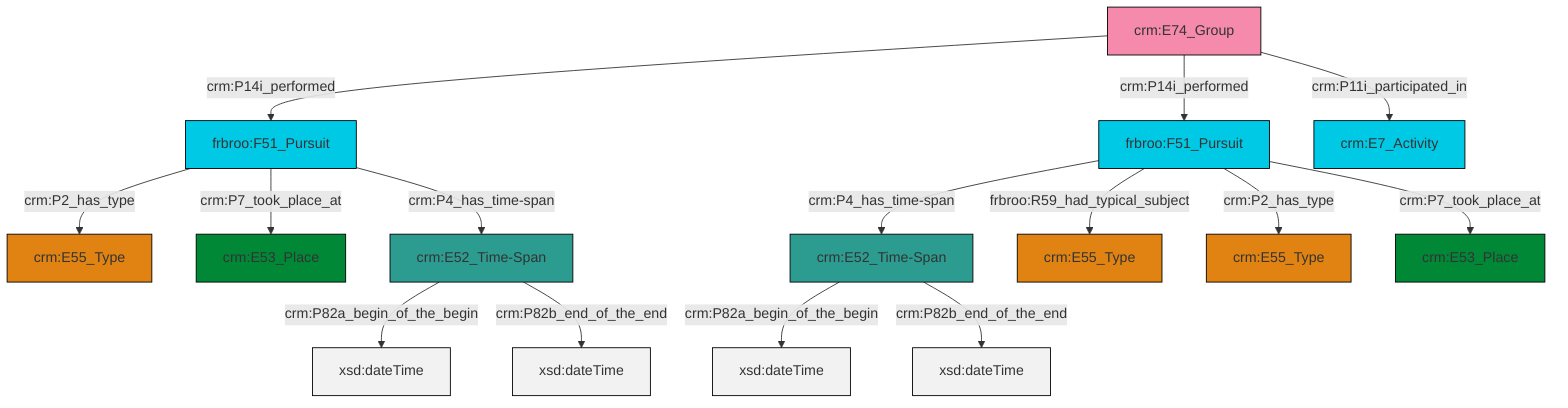 graph TD
classDef Literal fill:#f2f2f2,stroke:#000000;
classDef CRM_Entity fill:#FFFFFF,stroke:#000000;
classDef Temporal_Entity fill:#00C9E6, stroke:#000000;
classDef Type fill:#E18312, stroke:#000000;
classDef Time-Span fill:#2C9C91, stroke:#000000;
classDef Appellation fill:#FFEB7F, stroke:#000000;
classDef Place fill:#008836, stroke:#000000;
classDef Persistent_Item fill:#B266B2, stroke:#000000;
classDef Conceptual_Object fill:#FFD700, stroke:#000000;
classDef Physical_Thing fill:#D2B48C, stroke:#000000;
classDef Actor fill:#f58aad, stroke:#000000;
classDef PC_Classes fill:#4ce600, stroke:#000000;
classDef Multi fill:#cccccc,stroke:#000000;

0["crm:E52_Time-Span"]:::Time-Span -->|crm:P82a_begin_of_the_begin| 1[xsd:dateTime]:::Literal
4["crm:E74_Group"]:::Actor -->|crm:P14i_performed| 5["frbroo:F51_Pursuit"]:::Temporal_Entity
5["frbroo:F51_Pursuit"]:::Temporal_Entity -->|crm:P2_has_type| 11["crm:E55_Type"]:::Type
13["crm:E52_Time-Span"]:::Time-Span -->|crm:P82a_begin_of_the_begin| 18[xsd:dateTime]:::Literal
16["frbroo:F51_Pursuit"]:::Temporal_Entity -->|crm:P4_has_time-span| 0["crm:E52_Time-Span"]:::Time-Span
5["frbroo:F51_Pursuit"]:::Temporal_Entity -->|crm:P7_took_place_at| 21["crm:E53_Place"]:::Place
16["frbroo:F51_Pursuit"]:::Temporal_Entity -->|frbroo:R59_had_typical_subject| 6["crm:E55_Type"]:::Type
0["crm:E52_Time-Span"]:::Time-Span -->|crm:P82b_end_of_the_end| 22[xsd:dateTime]:::Literal
16["frbroo:F51_Pursuit"]:::Temporal_Entity -->|crm:P2_has_type| 2["crm:E55_Type"]:::Type
5["frbroo:F51_Pursuit"]:::Temporal_Entity -->|crm:P4_has_time-span| 13["crm:E52_Time-Span"]:::Time-Span
13["crm:E52_Time-Span"]:::Time-Span -->|crm:P82b_end_of_the_end| 24[xsd:dateTime]:::Literal
4["crm:E74_Group"]:::Actor -->|crm:P14i_performed| 16["frbroo:F51_Pursuit"]:::Temporal_Entity
16["frbroo:F51_Pursuit"]:::Temporal_Entity -->|crm:P7_took_place_at| 9["crm:E53_Place"]:::Place
4["crm:E74_Group"]:::Actor -->|crm:P11i_participated_in| 19["crm:E7_Activity"]:::Temporal_Entity